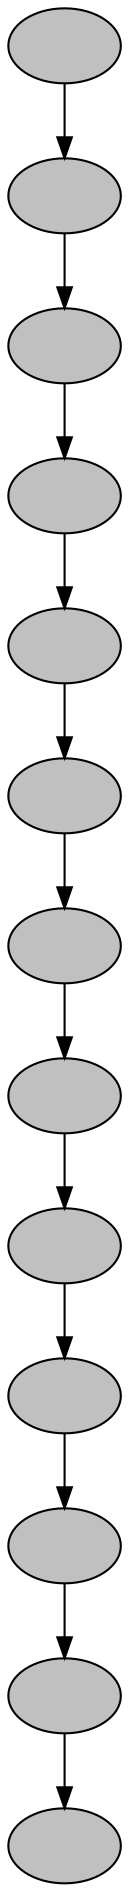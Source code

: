 digraph BST {952899038 [label = "", style = filled, fillcolor = gray];
594394833 [label = "", style = filled, fillcolor = gray];
-2113729743 [label = "", style = filled, fillcolor = gray];
2095072792 [label = "", style = filled, fillcolor = gray];
1125898735 [label = "", style = filled, fillcolor = gray];
-780285484 [label = "", style = filled, fillcolor = gray];
-1342042702 [label = "", style = filled, fillcolor = gray];
1896965279 [label = "", style = filled, fillcolor = gray];
-239546904 [label = "", style = filled, fillcolor = gray];
-2113729743 [label = "", style = filled, fillcolor = gray];
594394833 [label = "", style = filled, fillcolor = gray];
-1901276777 [label = "", style = filled, fillcolor = gray];
2095072792 [label = "", style = filled, fillcolor = gray];
1776778107 [label = "", style = filled, fillcolor = gray];
861811870 [label = "", style = filled, fillcolor = gray];
-974197787 [label = "", style = filled, fillcolor = gray];
1776778107 [label = "", style = filled, fillcolor = gray];
-1342042702 [label = "", style = filled, fillcolor = gray];
-780285484 [label = "", style = filled, fillcolor = gray];
861811870 [label = "", style = filled, fillcolor = gray];
-974197787 [label = "", style = filled, fillcolor = gray];
-239546904 [label = "", style = filled, fillcolor = gray];
1896965279 [label = "", style = filled, fillcolor = gray];
952899038 [label = "", style = filled, fillcolor = gray];
952899038 -> 594394833;
-2113729743 -> 2095072792;
1125898735 -> -780285484;
-1342042702 -> 1896965279;
-239546904 -> -2113729743;
594394833 -> -1901276777;
2095072792 -> 1776778107;
861811870 -> -974197787;
1776778107 -> -1342042702;
-780285484 -> 861811870;
-974197787 -> -239546904;
1896965279 -> 952899038;
}
